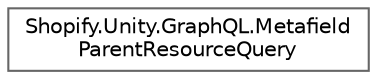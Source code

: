 digraph "Graphical Class Hierarchy"
{
 // LATEX_PDF_SIZE
  bgcolor="transparent";
  edge [fontname=Helvetica,fontsize=10,labelfontname=Helvetica,labelfontsize=10];
  node [fontname=Helvetica,fontsize=10,shape=box,height=0.2,width=0.4];
  rankdir="LR";
  Node0 [id="Node000000",label="Shopify.Unity.GraphQL.Metafield\lParentResourceQuery",height=0.2,width=0.4,color="grey40", fillcolor="white", style="filled",URL="$class_shopify_1_1_unity_1_1_graph_q_l_1_1_metafield_parent_resource_query.html",tooltip="A resource that the metafield belongs to."];
}
